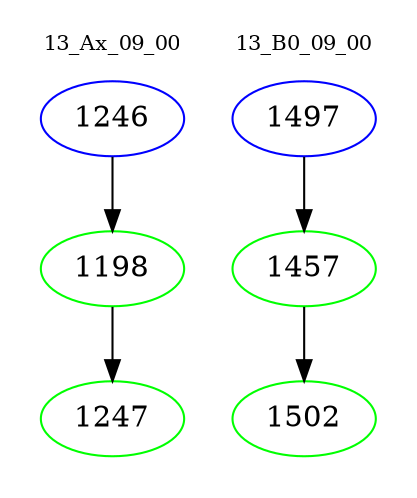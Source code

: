 digraph{
subgraph cluster_0 {
color = white
label = "13_Ax_09_00";
fontsize=10;
T0_1246 [label="1246", color="blue"]
T0_1246 -> T0_1198 [color="black"]
T0_1198 [label="1198", color="green"]
T0_1198 -> T0_1247 [color="black"]
T0_1247 [label="1247", color="green"]
}
subgraph cluster_1 {
color = white
label = "13_B0_09_00";
fontsize=10;
T1_1497 [label="1497", color="blue"]
T1_1497 -> T1_1457 [color="black"]
T1_1457 [label="1457", color="green"]
T1_1457 -> T1_1502 [color="black"]
T1_1502 [label="1502", color="green"]
}
}
